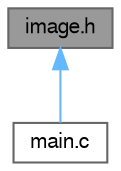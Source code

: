 digraph "image.h"
{
 // LATEX_PDF_SIZE
  bgcolor="transparent";
  edge [fontname=FreeSans,fontsize=10,labelfontname=FreeSans,labelfontsize=10];
  node [fontname=FreeSans,fontsize=10,shape=box,height=0.2,width=0.4];
  Node1 [label="image.h",height=0.2,width=0.4,color="gray40", fillcolor="grey60", style="filled", fontcolor="black",tooltip="SAME70 Weather Client Demo Example Image File."];
  Node1 -> Node2 [dir="back",color="steelblue1",style="solid"];
  Node2 [label="main.c",height=0.2,width=0.4,color="grey40", fillcolor="white", style="filled",URL="$main_8c.html",tooltip="SAME70 Weather Client Demo Example."];
}
